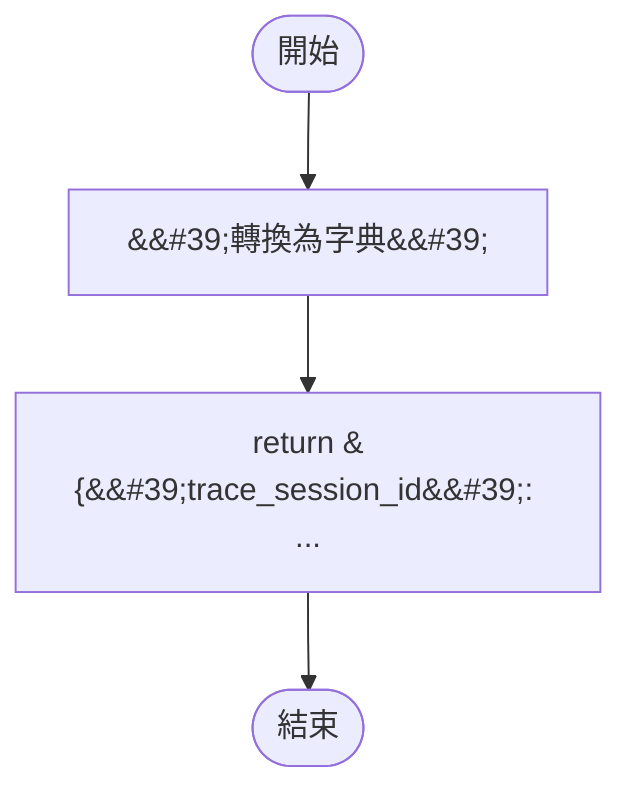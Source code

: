 flowchart TB
    n1([開始])
    n2([結束])
    n3[&amp;&#35;39;轉換為字典&amp;&#35;39;]
    n4[return &#123;&amp;&#35;39;trace_session_id&amp;&#35;39;: ...]
    n1 --> n3
    n3 --> n4
    n4 --> n2
